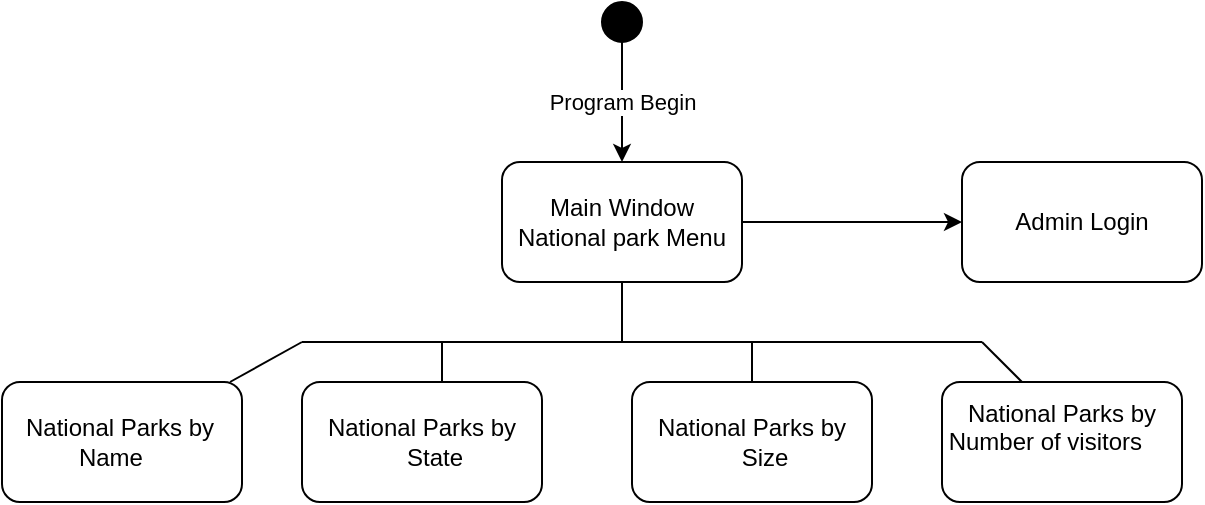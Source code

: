 <mxfile version="13.7.7" type="github"><diagram id="R8FwQb0idkxKhGl7eEte" name="Page-1"><mxGraphModel dx="782" dy="478" grid="1" gridSize="10" guides="1" tooltips="1" connect="1" arrows="1" fold="1" page="1" pageScale="1" pageWidth="850" pageHeight="1100" math="0" shadow="0"><root><mxCell id="0"/><mxCell id="1" parent="0"/><mxCell id="QrAmCbrqn0bO8yuNC-rT-1" value="" style="ellipse;whiteSpace=wrap;html=1;aspect=fixed;fillColor=#000000;" vertex="1" parent="1"><mxGeometry x="350" width="20" height="20" as="geometry"/></mxCell><mxCell id="QrAmCbrqn0bO8yuNC-rT-44" value="" style="edgeStyle=orthogonalEdgeStyle;rounded=0;orthogonalLoop=1;jettySize=auto;html=1;" edge="1" parent="1" source="QrAmCbrqn0bO8yuNC-rT-5" target="QrAmCbrqn0bO8yuNC-rT-43"><mxGeometry relative="1" as="geometry"/></mxCell><mxCell id="QrAmCbrqn0bO8yuNC-rT-5" value="Main Window&lt;br&gt;&lt;div class=&quot;O0&quot; style=&quot;margin-top: 0pt ; margin-bottom: 0pt ; margin-left: 0.38in ; text-indent: -0.38in&quot;&gt;National park Menu&lt;/div&gt;" style="rounded=1;whiteSpace=wrap;html=1;fillColor=none;" vertex="1" parent="1"><mxGeometry x="300" y="80" width="120" height="60" as="geometry"/></mxCell><mxCell id="QrAmCbrqn0bO8yuNC-rT-12" value="&lt;div class=&quot;O0&quot; style=&quot;margin-top: 0pt ; margin-bottom: 0pt ; margin-left: 0.38in ; text-indent: -0.38in&quot;&gt;National Parks by State&amp;nbsp; &amp;nbsp; &amp;nbsp; &amp;nbsp;&lt;/div&gt;" style="rounded=1;whiteSpace=wrap;html=1;fillColor=none;" vertex="1" parent="1"><mxGeometry x="200" y="190" width="120" height="60" as="geometry"/></mxCell><mxCell id="QrAmCbrqn0bO8yuNC-rT-13" value="&lt;span style=&quot;text-indent: -36.48px&quot;&gt;National Parks by Number of visitors&amp;nbsp; &amp;nbsp; &amp;nbsp; &amp;nbsp;&lt;/span&gt;" style="rounded=1;whiteSpace=wrap;html=1;fillColor=none;" vertex="1" parent="1"><mxGeometry x="520" y="190" width="120" height="60" as="geometry"/></mxCell><mxCell id="QrAmCbrqn0bO8yuNC-rT-23" value="" style="endArrow=classic;html=1;exitX=0.5;exitY=1;exitDx=0;exitDy=0;entryX=0.5;entryY=0;entryDx=0;entryDy=0;" edge="1" parent="1" source="QrAmCbrqn0bO8yuNC-rT-1" target="QrAmCbrqn0bO8yuNC-rT-5"><mxGeometry relative="1" as="geometry"><mxPoint x="340" y="40" as="sourcePoint"/><mxPoint x="500" y="40" as="targetPoint"/></mxGeometry></mxCell><mxCell id="QrAmCbrqn0bO8yuNC-rT-24" value="Program Begin" style="edgeLabel;resizable=0;html=1;align=center;verticalAlign=middle;" connectable="0" vertex="1" parent="QrAmCbrqn0bO8yuNC-rT-23"><mxGeometry relative="1" as="geometry"/></mxCell><mxCell id="QrAmCbrqn0bO8yuNC-rT-28" value="" style="endArrow=none;html=1;entryX=0.5;entryY=1;entryDx=0;entryDy=0;" edge="1" parent="1" target="QrAmCbrqn0bO8yuNC-rT-5"><mxGeometry width="50" height="50" relative="1" as="geometry"><mxPoint x="360" y="170" as="sourcePoint"/><mxPoint x="430" y="200" as="targetPoint"/></mxGeometry></mxCell><mxCell id="QrAmCbrqn0bO8yuNC-rT-29" value="" style="endArrow=none;html=1;" edge="1" parent="1"><mxGeometry width="50" height="50" relative="1" as="geometry"><mxPoint x="200" y="170" as="sourcePoint"/><mxPoint x="540" y="170" as="targetPoint"/><Array as="points"/></mxGeometry></mxCell><mxCell id="QrAmCbrqn0bO8yuNC-rT-30" value="" style="endArrow=none;html=1;" edge="1" parent="1" source="QrAmCbrqn0bO8yuNC-rT-11"><mxGeometry width="50" height="50" relative="1" as="geometry"><mxPoint x="200" y="190" as="sourcePoint"/><mxPoint x="200" y="170" as="targetPoint"/></mxGeometry></mxCell><mxCell id="QrAmCbrqn0bO8yuNC-rT-31" value="" style="endArrow=none;html=1;" edge="1" parent="1"><mxGeometry width="50" height="50" relative="1" as="geometry"><mxPoint x="270" y="190" as="sourcePoint"/><mxPoint x="270" y="170" as="targetPoint"/></mxGeometry></mxCell><mxCell id="QrAmCbrqn0bO8yuNC-rT-32" value="" style="endArrow=none;html=1;" edge="1" parent="1"><mxGeometry width="50" height="50" relative="1" as="geometry"><mxPoint x="560" y="190" as="sourcePoint"/><mxPoint x="540" y="170" as="targetPoint"/></mxGeometry></mxCell><mxCell id="QrAmCbrqn0bO8yuNC-rT-11" value="&lt;div class=&quot;O0&quot; style=&quot;margin-top: 0pt ; margin-bottom: 0pt ; margin-left: 0.38in ; text-indent: -0.38in&quot;&gt;&amp;nbsp; &amp;nbsp;National Parks by Name&lt;/div&gt;" style="rounded=1;whiteSpace=wrap;html=1;fillColor=none;align=left;" vertex="1" parent="1"><mxGeometry x="50" y="190" width="120" height="60" as="geometry"/></mxCell><mxCell id="QrAmCbrqn0bO8yuNC-rT-37" value="&lt;div class=&quot;O0&quot; style=&quot;margin-top: 0pt ; margin-bottom: 0pt ; margin-left: 0.38in ; text-indent: -0.38in&quot;&gt;National Parks by Size&amp;nbsp; &amp;nbsp; &amp;nbsp; &amp;nbsp;&lt;/div&gt;" style="rounded=1;whiteSpace=wrap;html=1;fillColor=none;" vertex="1" parent="1"><mxGeometry x="365" y="190" width="120" height="60" as="geometry"/></mxCell><mxCell id="QrAmCbrqn0bO8yuNC-rT-41" value="" style="endArrow=none;html=1;exitX=0.5;exitY=0;exitDx=0;exitDy=0;" edge="1" parent="1" source="QrAmCbrqn0bO8yuNC-rT-37"><mxGeometry width="50" height="50" relative="1" as="geometry"><mxPoint x="280" y="200" as="sourcePoint"/><mxPoint x="425" y="170" as="targetPoint"/></mxGeometry></mxCell><mxCell id="QrAmCbrqn0bO8yuNC-rT-43" value="Admin Login" style="rounded=1;whiteSpace=wrap;html=1;fillColor=none;" vertex="1" parent="1"><mxGeometry x="530" y="80" width="120" height="60" as="geometry"/></mxCell></root></mxGraphModel></diagram></mxfile>